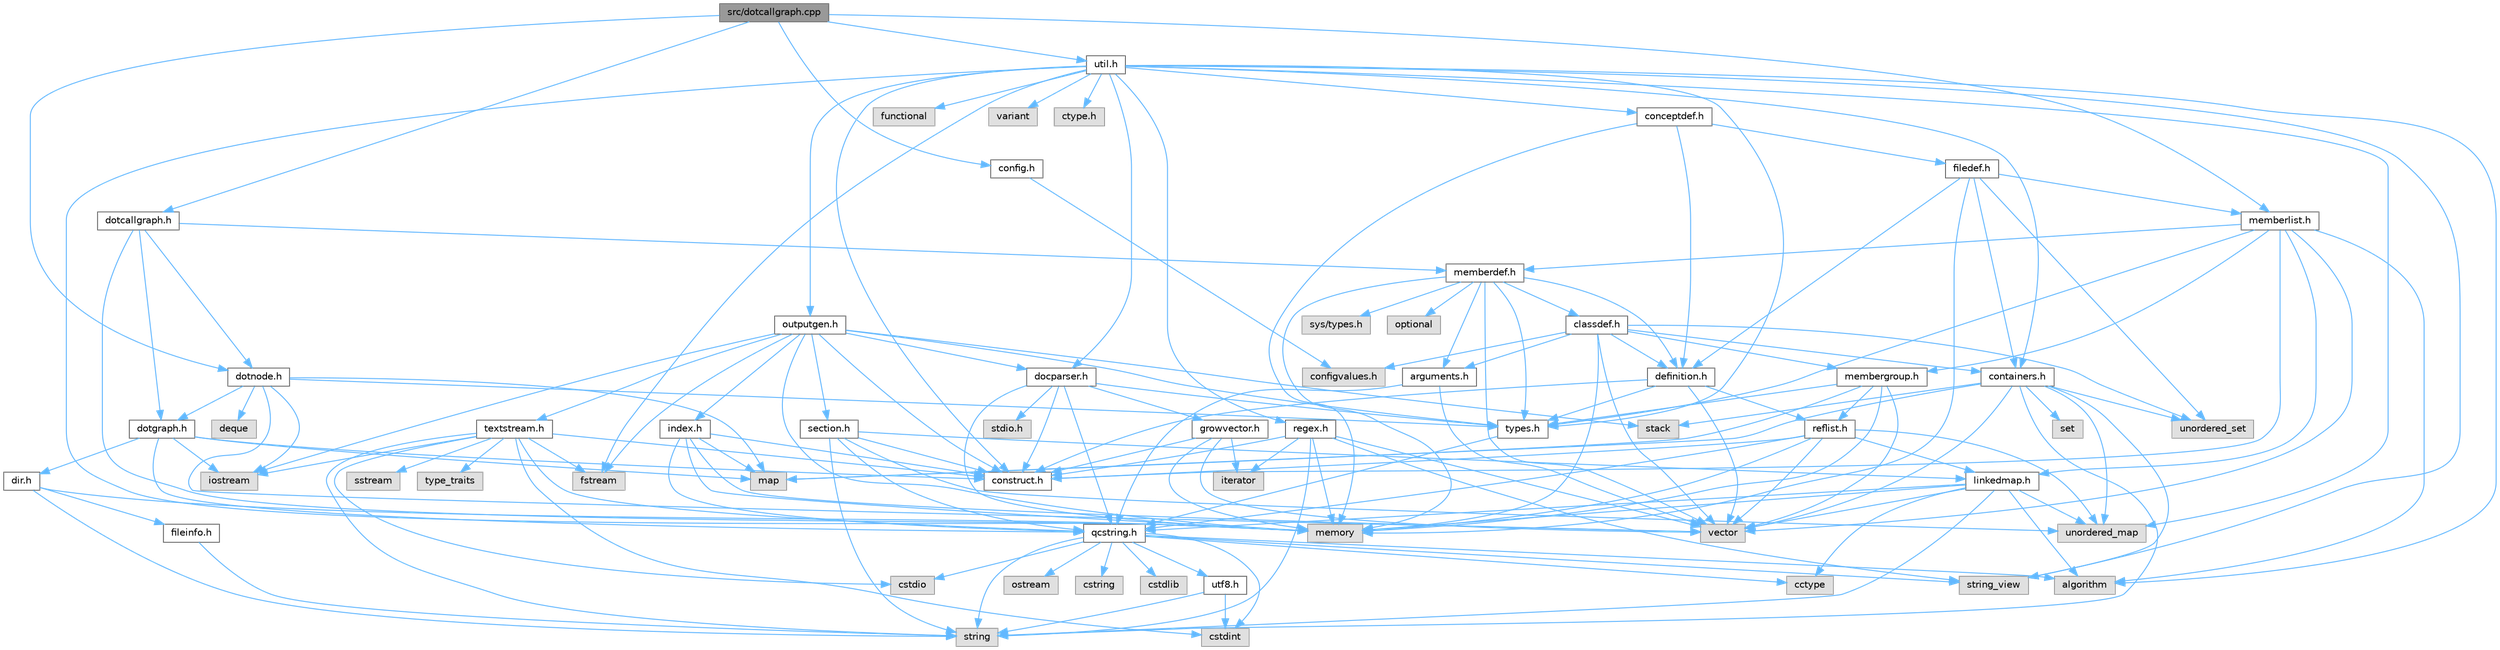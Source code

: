 digraph "src/dotcallgraph.cpp"
{
 // INTERACTIVE_SVG=YES
 // LATEX_PDF_SIZE
  bgcolor="transparent";
  edge [fontname=Helvetica,fontsize=10,labelfontname=Helvetica,labelfontsize=10];
  node [fontname=Helvetica,fontsize=10,shape=box,height=0.2,width=0.4];
  Node1 [id="Node000001",label="src/dotcallgraph.cpp",height=0.2,width=0.4,color="gray40", fillcolor="grey60", style="filled", fontcolor="black",tooltip=" "];
  Node1 -> Node2 [id="edge1_Node000001_Node000002",color="steelblue1",style="solid",tooltip=" "];
  Node2 [id="Node000002",label="dotcallgraph.h",height=0.2,width=0.4,color="grey40", fillcolor="white", style="filled",URL="$dc/dcf/dotcallgraph_8h.html",tooltip=" "];
  Node2 -> Node3 [id="edge2_Node000002_Node000003",color="steelblue1",style="solid",tooltip=" "];
  Node3 [id="Node000003",label="memory",height=0.2,width=0.4,color="grey60", fillcolor="#E0E0E0", style="filled",tooltip=" "];
  Node2 -> Node4 [id="edge3_Node000002_Node000004",color="steelblue1",style="solid",tooltip=" "];
  Node4 [id="Node000004",label="dotnode.h",height=0.2,width=0.4,color="grey40", fillcolor="white", style="filled",URL="$d8/d3b/dotnode_8h.html",tooltip=" "];
  Node4 -> Node5 [id="edge4_Node000004_Node000005",color="steelblue1",style="solid",tooltip=" "];
  Node5 [id="Node000005",label="vector",height=0.2,width=0.4,color="grey60", fillcolor="#E0E0E0", style="filled",tooltip=" "];
  Node4 -> Node6 [id="edge5_Node000004_Node000006",color="steelblue1",style="solid",tooltip=" "];
  Node6 [id="Node000006",label="map",height=0.2,width=0.4,color="grey60", fillcolor="#E0E0E0", style="filled",tooltip=" "];
  Node4 -> Node7 [id="edge6_Node000004_Node000007",color="steelblue1",style="solid",tooltip=" "];
  Node7 [id="Node000007",label="deque",height=0.2,width=0.4,color="grey60", fillcolor="#E0E0E0", style="filled",tooltip=" "];
  Node4 -> Node8 [id="edge7_Node000004_Node000008",color="steelblue1",style="solid",tooltip=" "];
  Node8 [id="Node000008",label="iostream",height=0.2,width=0.4,color="grey60", fillcolor="#E0E0E0", style="filled",tooltip=" "];
  Node4 -> Node9 [id="edge8_Node000004_Node000009",color="steelblue1",style="solid",tooltip=" "];
  Node9 [id="Node000009",label="types.h",height=0.2,width=0.4,color="grey40", fillcolor="white", style="filled",URL="$d9/d49/types_8h.html",tooltip="This file contains a number of basic enums and types."];
  Node9 -> Node10 [id="edge9_Node000009_Node000010",color="steelblue1",style="solid",tooltip=" "];
  Node10 [id="Node000010",label="qcstring.h",height=0.2,width=0.4,color="grey40", fillcolor="white", style="filled",URL="$d7/d5c/qcstring_8h.html",tooltip=" "];
  Node10 -> Node11 [id="edge10_Node000010_Node000011",color="steelblue1",style="solid",tooltip=" "];
  Node11 [id="Node000011",label="string",height=0.2,width=0.4,color="grey60", fillcolor="#E0E0E0", style="filled",tooltip=" "];
  Node10 -> Node12 [id="edge11_Node000010_Node000012",color="steelblue1",style="solid",tooltip=" "];
  Node12 [id="Node000012",label="string_view",height=0.2,width=0.4,color="grey60", fillcolor="#E0E0E0", style="filled",tooltip=" "];
  Node10 -> Node13 [id="edge12_Node000010_Node000013",color="steelblue1",style="solid",tooltip=" "];
  Node13 [id="Node000013",label="algorithm",height=0.2,width=0.4,color="grey60", fillcolor="#E0E0E0", style="filled",tooltip=" "];
  Node10 -> Node14 [id="edge13_Node000010_Node000014",color="steelblue1",style="solid",tooltip=" "];
  Node14 [id="Node000014",label="cctype",height=0.2,width=0.4,color="grey60", fillcolor="#E0E0E0", style="filled",tooltip=" "];
  Node10 -> Node15 [id="edge14_Node000010_Node000015",color="steelblue1",style="solid",tooltip=" "];
  Node15 [id="Node000015",label="cstring",height=0.2,width=0.4,color="grey60", fillcolor="#E0E0E0", style="filled",tooltip=" "];
  Node10 -> Node16 [id="edge15_Node000010_Node000016",color="steelblue1",style="solid",tooltip=" "];
  Node16 [id="Node000016",label="cstdio",height=0.2,width=0.4,color="grey60", fillcolor="#E0E0E0", style="filled",tooltip=" "];
  Node10 -> Node17 [id="edge16_Node000010_Node000017",color="steelblue1",style="solid",tooltip=" "];
  Node17 [id="Node000017",label="cstdlib",height=0.2,width=0.4,color="grey60", fillcolor="#E0E0E0", style="filled",tooltip=" "];
  Node10 -> Node18 [id="edge17_Node000010_Node000018",color="steelblue1",style="solid",tooltip=" "];
  Node18 [id="Node000018",label="cstdint",height=0.2,width=0.4,color="grey60", fillcolor="#E0E0E0", style="filled",tooltip=" "];
  Node10 -> Node19 [id="edge18_Node000010_Node000019",color="steelblue1",style="solid",tooltip=" "];
  Node19 [id="Node000019",label="ostream",height=0.2,width=0.4,color="grey60", fillcolor="#E0E0E0", style="filled",tooltip=" "];
  Node10 -> Node20 [id="edge19_Node000010_Node000020",color="steelblue1",style="solid",tooltip=" "];
  Node20 [id="Node000020",label="utf8.h",height=0.2,width=0.4,color="grey40", fillcolor="white", style="filled",URL="$db/d7c/utf8_8h.html",tooltip="Various UTF8 related helper functions."];
  Node20 -> Node18 [id="edge20_Node000020_Node000018",color="steelblue1",style="solid",tooltip=" "];
  Node20 -> Node11 [id="edge21_Node000020_Node000011",color="steelblue1",style="solid",tooltip=" "];
  Node4 -> Node21 [id="edge22_Node000004_Node000021",color="steelblue1",style="solid",tooltip=" "];
  Node21 [id="Node000021",label="dotgraph.h",height=0.2,width=0.4,color="grey40", fillcolor="white", style="filled",URL="$d0/daa/dotgraph_8h.html",tooltip=" "];
  Node21 -> Node8 [id="edge23_Node000021_Node000008",color="steelblue1",style="solid",tooltip=" "];
  Node21 -> Node6 [id="edge24_Node000021_Node000006",color="steelblue1",style="solid",tooltip=" "];
  Node21 -> Node10 [id="edge25_Node000021_Node000010",color="steelblue1",style="solid",tooltip=" "];
  Node21 -> Node22 [id="edge26_Node000021_Node000022",color="steelblue1",style="solid",tooltip=" "];
  Node22 [id="Node000022",label="dir.h",height=0.2,width=0.4,color="grey40", fillcolor="white", style="filled",URL="$df/d9c/dir_8h.html",tooltip=" "];
  Node22 -> Node11 [id="edge27_Node000022_Node000011",color="steelblue1",style="solid",tooltip=" "];
  Node22 -> Node3 [id="edge28_Node000022_Node000003",color="steelblue1",style="solid",tooltip=" "];
  Node22 -> Node23 [id="edge29_Node000022_Node000023",color="steelblue1",style="solid",tooltip=" "];
  Node23 [id="Node000023",label="fileinfo.h",height=0.2,width=0.4,color="grey40", fillcolor="white", style="filled",URL="$df/d45/fileinfo_8h.html",tooltip=" "];
  Node23 -> Node11 [id="edge30_Node000023_Node000011",color="steelblue1",style="solid",tooltip=" "];
  Node21 -> Node24 [id="edge31_Node000021_Node000024",color="steelblue1",style="solid",tooltip=" "];
  Node24 [id="Node000024",label="construct.h",height=0.2,width=0.4,color="grey40", fillcolor="white", style="filled",URL="$d7/dfc/construct_8h.html",tooltip=" "];
  Node2 -> Node21 [id="edge32_Node000002_Node000021",color="steelblue1",style="solid",tooltip=" "];
  Node2 -> Node25 [id="edge33_Node000002_Node000025",color="steelblue1",style="solid",tooltip=" "];
  Node25 [id="Node000025",label="memberdef.h",height=0.2,width=0.4,color="grey40", fillcolor="white", style="filled",URL="$d4/d46/memberdef_8h.html",tooltip=" "];
  Node25 -> Node5 [id="edge34_Node000025_Node000005",color="steelblue1",style="solid",tooltip=" "];
  Node25 -> Node3 [id="edge35_Node000025_Node000003",color="steelblue1",style="solid",tooltip=" "];
  Node25 -> Node26 [id="edge36_Node000025_Node000026",color="steelblue1",style="solid",tooltip=" "];
  Node26 [id="Node000026",label="optional",height=0.2,width=0.4,color="grey60", fillcolor="#E0E0E0", style="filled",tooltip=" "];
  Node25 -> Node27 [id="edge37_Node000025_Node000027",color="steelblue1",style="solid",tooltip=" "];
  Node27 [id="Node000027",label="sys/types.h",height=0.2,width=0.4,color="grey60", fillcolor="#E0E0E0", style="filled",tooltip=" "];
  Node25 -> Node9 [id="edge38_Node000025_Node000009",color="steelblue1",style="solid",tooltip=" "];
  Node25 -> Node28 [id="edge39_Node000025_Node000028",color="steelblue1",style="solid",tooltip=" "];
  Node28 [id="Node000028",label="definition.h",height=0.2,width=0.4,color="grey40", fillcolor="white", style="filled",URL="$df/da1/definition_8h.html",tooltip=" "];
  Node28 -> Node5 [id="edge40_Node000028_Node000005",color="steelblue1",style="solid",tooltip=" "];
  Node28 -> Node9 [id="edge41_Node000028_Node000009",color="steelblue1",style="solid",tooltip=" "];
  Node28 -> Node29 [id="edge42_Node000028_Node000029",color="steelblue1",style="solid",tooltip=" "];
  Node29 [id="Node000029",label="reflist.h",height=0.2,width=0.4,color="grey40", fillcolor="white", style="filled",URL="$d1/d02/reflist_8h.html",tooltip=" "];
  Node29 -> Node5 [id="edge43_Node000029_Node000005",color="steelblue1",style="solid",tooltip=" "];
  Node29 -> Node30 [id="edge44_Node000029_Node000030",color="steelblue1",style="solid",tooltip=" "];
  Node30 [id="Node000030",label="unordered_map",height=0.2,width=0.4,color="grey60", fillcolor="#E0E0E0", style="filled",tooltip=" "];
  Node29 -> Node3 [id="edge45_Node000029_Node000003",color="steelblue1",style="solid",tooltip=" "];
  Node29 -> Node10 [id="edge46_Node000029_Node000010",color="steelblue1",style="solid",tooltip=" "];
  Node29 -> Node31 [id="edge47_Node000029_Node000031",color="steelblue1",style="solid",tooltip=" "];
  Node31 [id="Node000031",label="linkedmap.h",height=0.2,width=0.4,color="grey40", fillcolor="white", style="filled",URL="$da/de1/linkedmap_8h.html",tooltip=" "];
  Node31 -> Node30 [id="edge48_Node000031_Node000030",color="steelblue1",style="solid",tooltip=" "];
  Node31 -> Node5 [id="edge49_Node000031_Node000005",color="steelblue1",style="solid",tooltip=" "];
  Node31 -> Node3 [id="edge50_Node000031_Node000003",color="steelblue1",style="solid",tooltip=" "];
  Node31 -> Node11 [id="edge51_Node000031_Node000011",color="steelblue1",style="solid",tooltip=" "];
  Node31 -> Node13 [id="edge52_Node000031_Node000013",color="steelblue1",style="solid",tooltip=" "];
  Node31 -> Node14 [id="edge53_Node000031_Node000014",color="steelblue1",style="solid",tooltip=" "];
  Node31 -> Node10 [id="edge54_Node000031_Node000010",color="steelblue1",style="solid",tooltip=" "];
  Node29 -> Node24 [id="edge55_Node000029_Node000024",color="steelblue1",style="solid",tooltip=" "];
  Node28 -> Node24 [id="edge56_Node000028_Node000024",color="steelblue1",style="solid",tooltip=" "];
  Node25 -> Node32 [id="edge57_Node000025_Node000032",color="steelblue1",style="solid",tooltip=" "];
  Node32 [id="Node000032",label="arguments.h",height=0.2,width=0.4,color="grey40", fillcolor="white", style="filled",URL="$df/d9b/arguments_8h.html",tooltip=" "];
  Node32 -> Node5 [id="edge58_Node000032_Node000005",color="steelblue1",style="solid",tooltip=" "];
  Node32 -> Node10 [id="edge59_Node000032_Node000010",color="steelblue1",style="solid",tooltip=" "];
  Node25 -> Node33 [id="edge60_Node000025_Node000033",color="steelblue1",style="solid",tooltip=" "];
  Node33 [id="Node000033",label="classdef.h",height=0.2,width=0.4,color="grey40", fillcolor="white", style="filled",URL="$d1/da6/classdef_8h.html",tooltip=" "];
  Node33 -> Node3 [id="edge61_Node000033_Node000003",color="steelblue1",style="solid",tooltip=" "];
  Node33 -> Node5 [id="edge62_Node000033_Node000005",color="steelblue1",style="solid",tooltip=" "];
  Node33 -> Node34 [id="edge63_Node000033_Node000034",color="steelblue1",style="solid",tooltip=" "];
  Node34 [id="Node000034",label="unordered_set",height=0.2,width=0.4,color="grey60", fillcolor="#E0E0E0", style="filled",tooltip=" "];
  Node33 -> Node35 [id="edge64_Node000033_Node000035",color="steelblue1",style="solid",tooltip=" "];
  Node35 [id="Node000035",label="containers.h",height=0.2,width=0.4,color="grey40", fillcolor="white", style="filled",URL="$d5/d75/containers_8h.html",tooltip=" "];
  Node35 -> Node5 [id="edge65_Node000035_Node000005",color="steelblue1",style="solid",tooltip=" "];
  Node35 -> Node11 [id="edge66_Node000035_Node000011",color="steelblue1",style="solid",tooltip=" "];
  Node35 -> Node12 [id="edge67_Node000035_Node000012",color="steelblue1",style="solid",tooltip=" "];
  Node35 -> Node36 [id="edge68_Node000035_Node000036",color="steelblue1",style="solid",tooltip=" "];
  Node36 [id="Node000036",label="set",height=0.2,width=0.4,color="grey60", fillcolor="#E0E0E0", style="filled",tooltip=" "];
  Node35 -> Node6 [id="edge69_Node000035_Node000006",color="steelblue1",style="solid",tooltip=" "];
  Node35 -> Node34 [id="edge70_Node000035_Node000034",color="steelblue1",style="solid",tooltip=" "];
  Node35 -> Node30 [id="edge71_Node000035_Node000030",color="steelblue1",style="solid",tooltip=" "];
  Node35 -> Node37 [id="edge72_Node000035_Node000037",color="steelblue1",style="solid",tooltip=" "];
  Node37 [id="Node000037",label="stack",height=0.2,width=0.4,color="grey60", fillcolor="#E0E0E0", style="filled",tooltip=" "];
  Node33 -> Node28 [id="edge73_Node000033_Node000028",color="steelblue1",style="solid",tooltip=" "];
  Node33 -> Node32 [id="edge74_Node000033_Node000032",color="steelblue1",style="solid",tooltip=" "];
  Node33 -> Node38 [id="edge75_Node000033_Node000038",color="steelblue1",style="solid",tooltip=" "];
  Node38 [id="Node000038",label="membergroup.h",height=0.2,width=0.4,color="grey40", fillcolor="white", style="filled",URL="$d9/d11/membergroup_8h.html",tooltip=" "];
  Node38 -> Node5 [id="edge76_Node000038_Node000005",color="steelblue1",style="solid",tooltip=" "];
  Node38 -> Node6 [id="edge77_Node000038_Node000006",color="steelblue1",style="solid",tooltip=" "];
  Node38 -> Node3 [id="edge78_Node000038_Node000003",color="steelblue1",style="solid",tooltip=" "];
  Node38 -> Node9 [id="edge79_Node000038_Node000009",color="steelblue1",style="solid",tooltip=" "];
  Node38 -> Node29 [id="edge80_Node000038_Node000029",color="steelblue1",style="solid",tooltip=" "];
  Node33 -> Node39 [id="edge81_Node000033_Node000039",color="steelblue1",style="solid",tooltip=" "];
  Node39 [id="Node000039",label="configvalues.h",height=0.2,width=0.4,color="grey60", fillcolor="#E0E0E0", style="filled",tooltip=" "];
  Node1 -> Node4 [id="edge82_Node000001_Node000004",color="steelblue1",style="solid",tooltip=" "];
  Node1 -> Node40 [id="edge83_Node000001_Node000040",color="steelblue1",style="solid",tooltip=" "];
  Node40 [id="Node000040",label="memberlist.h",height=0.2,width=0.4,color="grey40", fillcolor="white", style="filled",URL="$dd/d78/memberlist_8h.html",tooltip=" "];
  Node40 -> Node5 [id="edge84_Node000040_Node000005",color="steelblue1",style="solid",tooltip=" "];
  Node40 -> Node13 [id="edge85_Node000040_Node000013",color="steelblue1",style="solid",tooltip=" "];
  Node40 -> Node25 [id="edge86_Node000040_Node000025",color="steelblue1",style="solid",tooltip=" "];
  Node40 -> Node31 [id="edge87_Node000040_Node000031",color="steelblue1",style="solid",tooltip=" "];
  Node40 -> Node9 [id="edge88_Node000040_Node000009",color="steelblue1",style="solid",tooltip=" "];
  Node40 -> Node38 [id="edge89_Node000040_Node000038",color="steelblue1",style="solid",tooltip=" "];
  Node40 -> Node24 [id="edge90_Node000040_Node000024",color="steelblue1",style="solid",tooltip=" "];
  Node1 -> Node41 [id="edge91_Node000001_Node000041",color="steelblue1",style="solid",tooltip=" "];
  Node41 [id="Node000041",label="config.h",height=0.2,width=0.4,color="grey40", fillcolor="white", style="filled",URL="$db/d16/config_8h.html",tooltip=" "];
  Node41 -> Node39 [id="edge92_Node000041_Node000039",color="steelblue1",style="solid",tooltip=" "];
  Node1 -> Node42 [id="edge93_Node000001_Node000042",color="steelblue1",style="solid",tooltip=" "];
  Node42 [id="Node000042",label="util.h",height=0.2,width=0.4,color="grey40", fillcolor="white", style="filled",URL="$d8/d3c/util_8h.html",tooltip="A bunch of utility functions."];
  Node42 -> Node3 [id="edge94_Node000042_Node000003",color="steelblue1",style="solid",tooltip=" "];
  Node42 -> Node30 [id="edge95_Node000042_Node000030",color="steelblue1",style="solid",tooltip=" "];
  Node42 -> Node13 [id="edge96_Node000042_Node000013",color="steelblue1",style="solid",tooltip=" "];
  Node42 -> Node43 [id="edge97_Node000042_Node000043",color="steelblue1",style="solid",tooltip=" "];
  Node43 [id="Node000043",label="functional",height=0.2,width=0.4,color="grey60", fillcolor="#E0E0E0", style="filled",tooltip=" "];
  Node42 -> Node44 [id="edge98_Node000042_Node000044",color="steelblue1",style="solid",tooltip=" "];
  Node44 [id="Node000044",label="fstream",height=0.2,width=0.4,color="grey60", fillcolor="#E0E0E0", style="filled",tooltip=" "];
  Node42 -> Node45 [id="edge99_Node000042_Node000045",color="steelblue1",style="solid",tooltip=" "];
  Node45 [id="Node000045",label="variant",height=0.2,width=0.4,color="grey60", fillcolor="#E0E0E0", style="filled",tooltip=" "];
  Node42 -> Node12 [id="edge100_Node000042_Node000012",color="steelblue1",style="solid",tooltip=" "];
  Node42 -> Node46 [id="edge101_Node000042_Node000046",color="steelblue1",style="solid",tooltip=" "];
  Node46 [id="Node000046",label="ctype.h",height=0.2,width=0.4,color="grey60", fillcolor="#E0E0E0", style="filled",tooltip=" "];
  Node42 -> Node9 [id="edge102_Node000042_Node000009",color="steelblue1",style="solid",tooltip=" "];
  Node42 -> Node47 [id="edge103_Node000042_Node000047",color="steelblue1",style="solid",tooltip=" "];
  Node47 [id="Node000047",label="docparser.h",height=0.2,width=0.4,color="grey40", fillcolor="white", style="filled",URL="$de/d9c/docparser_8h.html",tooltip=" "];
  Node47 -> Node48 [id="edge104_Node000047_Node000048",color="steelblue1",style="solid",tooltip=" "];
  Node48 [id="Node000048",label="stdio.h",height=0.2,width=0.4,color="grey60", fillcolor="#E0E0E0", style="filled",tooltip=" "];
  Node47 -> Node3 [id="edge105_Node000047_Node000003",color="steelblue1",style="solid",tooltip=" "];
  Node47 -> Node10 [id="edge106_Node000047_Node000010",color="steelblue1",style="solid",tooltip=" "];
  Node47 -> Node49 [id="edge107_Node000047_Node000049",color="steelblue1",style="solid",tooltip=" "];
  Node49 [id="Node000049",label="growvector.h",height=0.2,width=0.4,color="grey40", fillcolor="white", style="filled",URL="$d7/d50/growvector_8h.html",tooltip=" "];
  Node49 -> Node5 [id="edge108_Node000049_Node000005",color="steelblue1",style="solid",tooltip=" "];
  Node49 -> Node3 [id="edge109_Node000049_Node000003",color="steelblue1",style="solid",tooltip=" "];
  Node49 -> Node50 [id="edge110_Node000049_Node000050",color="steelblue1",style="solid",tooltip=" "];
  Node50 [id="Node000050",label="iterator",height=0.2,width=0.4,color="grey60", fillcolor="#E0E0E0", style="filled",tooltip=" "];
  Node49 -> Node24 [id="edge111_Node000049_Node000024",color="steelblue1",style="solid",tooltip=" "];
  Node47 -> Node24 [id="edge112_Node000047_Node000024",color="steelblue1",style="solid",tooltip=" "];
  Node47 -> Node9 [id="edge113_Node000047_Node000009",color="steelblue1",style="solid",tooltip=" "];
  Node42 -> Node35 [id="edge114_Node000042_Node000035",color="steelblue1",style="solid",tooltip=" "];
  Node42 -> Node51 [id="edge115_Node000042_Node000051",color="steelblue1",style="solid",tooltip=" "];
  Node51 [id="Node000051",label="outputgen.h",height=0.2,width=0.4,color="grey40", fillcolor="white", style="filled",URL="$df/d06/outputgen_8h.html",tooltip=" "];
  Node51 -> Node3 [id="edge116_Node000051_Node000003",color="steelblue1",style="solid",tooltip=" "];
  Node51 -> Node37 [id="edge117_Node000051_Node000037",color="steelblue1",style="solid",tooltip=" "];
  Node51 -> Node8 [id="edge118_Node000051_Node000008",color="steelblue1",style="solid",tooltip=" "];
  Node51 -> Node44 [id="edge119_Node000051_Node000044",color="steelblue1",style="solid",tooltip=" "];
  Node51 -> Node9 [id="edge120_Node000051_Node000009",color="steelblue1",style="solid",tooltip=" "];
  Node51 -> Node52 [id="edge121_Node000051_Node000052",color="steelblue1",style="solid",tooltip=" "];
  Node52 [id="Node000052",label="index.h",height=0.2,width=0.4,color="grey40", fillcolor="white", style="filled",URL="$d1/db5/index_8h.html",tooltip=" "];
  Node52 -> Node3 [id="edge122_Node000052_Node000003",color="steelblue1",style="solid",tooltip=" "];
  Node52 -> Node5 [id="edge123_Node000052_Node000005",color="steelblue1",style="solid",tooltip=" "];
  Node52 -> Node6 [id="edge124_Node000052_Node000006",color="steelblue1",style="solid",tooltip=" "];
  Node52 -> Node10 [id="edge125_Node000052_Node000010",color="steelblue1",style="solid",tooltip=" "];
  Node52 -> Node24 [id="edge126_Node000052_Node000024",color="steelblue1",style="solid",tooltip=" "];
  Node51 -> Node53 [id="edge127_Node000051_Node000053",color="steelblue1",style="solid",tooltip=" "];
  Node53 [id="Node000053",label="section.h",height=0.2,width=0.4,color="grey40", fillcolor="white", style="filled",URL="$d1/d2a/section_8h.html",tooltip=" "];
  Node53 -> Node11 [id="edge128_Node000053_Node000011",color="steelblue1",style="solid",tooltip=" "];
  Node53 -> Node30 [id="edge129_Node000053_Node000030",color="steelblue1",style="solid",tooltip=" "];
  Node53 -> Node10 [id="edge130_Node000053_Node000010",color="steelblue1",style="solid",tooltip=" "];
  Node53 -> Node31 [id="edge131_Node000053_Node000031",color="steelblue1",style="solid",tooltip=" "];
  Node53 -> Node24 [id="edge132_Node000053_Node000024",color="steelblue1",style="solid",tooltip=" "];
  Node51 -> Node54 [id="edge133_Node000051_Node000054",color="steelblue1",style="solid",tooltip=" "];
  Node54 [id="Node000054",label="textstream.h",height=0.2,width=0.4,color="grey40", fillcolor="white", style="filled",URL="$d4/d7d/textstream_8h.html",tooltip=" "];
  Node54 -> Node11 [id="edge134_Node000054_Node000011",color="steelblue1",style="solid",tooltip=" "];
  Node54 -> Node8 [id="edge135_Node000054_Node000008",color="steelblue1",style="solid",tooltip=" "];
  Node54 -> Node55 [id="edge136_Node000054_Node000055",color="steelblue1",style="solid",tooltip=" "];
  Node55 [id="Node000055",label="sstream",height=0.2,width=0.4,color="grey60", fillcolor="#E0E0E0", style="filled",tooltip=" "];
  Node54 -> Node18 [id="edge137_Node000054_Node000018",color="steelblue1",style="solid",tooltip=" "];
  Node54 -> Node16 [id="edge138_Node000054_Node000016",color="steelblue1",style="solid",tooltip=" "];
  Node54 -> Node44 [id="edge139_Node000054_Node000044",color="steelblue1",style="solid",tooltip=" "];
  Node54 -> Node56 [id="edge140_Node000054_Node000056",color="steelblue1",style="solid",tooltip=" "];
  Node56 [id="Node000056",label="type_traits",height=0.2,width=0.4,color="grey60", fillcolor="#E0E0E0", style="filled",tooltip=" "];
  Node54 -> Node10 [id="edge141_Node000054_Node000010",color="steelblue1",style="solid",tooltip=" "];
  Node54 -> Node24 [id="edge142_Node000054_Node000024",color="steelblue1",style="solid",tooltip=" "];
  Node51 -> Node47 [id="edge143_Node000051_Node000047",color="steelblue1",style="solid",tooltip=" "];
  Node51 -> Node24 [id="edge144_Node000051_Node000024",color="steelblue1",style="solid",tooltip=" "];
  Node42 -> Node57 [id="edge145_Node000042_Node000057",color="steelblue1",style="solid",tooltip=" "];
  Node57 [id="Node000057",label="regex.h",height=0.2,width=0.4,color="grey40", fillcolor="white", style="filled",URL="$d1/d21/regex_8h.html",tooltip=" "];
  Node57 -> Node3 [id="edge146_Node000057_Node000003",color="steelblue1",style="solid",tooltip=" "];
  Node57 -> Node11 [id="edge147_Node000057_Node000011",color="steelblue1",style="solid",tooltip=" "];
  Node57 -> Node12 [id="edge148_Node000057_Node000012",color="steelblue1",style="solid",tooltip=" "];
  Node57 -> Node5 [id="edge149_Node000057_Node000005",color="steelblue1",style="solid",tooltip=" "];
  Node57 -> Node50 [id="edge150_Node000057_Node000050",color="steelblue1",style="solid",tooltip=" "];
  Node57 -> Node24 [id="edge151_Node000057_Node000024",color="steelblue1",style="solid",tooltip=" "];
  Node42 -> Node58 [id="edge152_Node000042_Node000058",color="steelblue1",style="solid",tooltip=" "];
  Node58 [id="Node000058",label="conceptdef.h",height=0.2,width=0.4,color="grey40", fillcolor="white", style="filled",URL="$da/df1/conceptdef_8h.html",tooltip=" "];
  Node58 -> Node3 [id="edge153_Node000058_Node000003",color="steelblue1",style="solid",tooltip=" "];
  Node58 -> Node28 [id="edge154_Node000058_Node000028",color="steelblue1",style="solid",tooltip=" "];
  Node58 -> Node59 [id="edge155_Node000058_Node000059",color="steelblue1",style="solid",tooltip=" "];
  Node59 [id="Node000059",label="filedef.h",height=0.2,width=0.4,color="grey40", fillcolor="white", style="filled",URL="$d4/d3a/filedef_8h.html",tooltip=" "];
  Node59 -> Node3 [id="edge156_Node000059_Node000003",color="steelblue1",style="solid",tooltip=" "];
  Node59 -> Node34 [id="edge157_Node000059_Node000034",color="steelblue1",style="solid",tooltip=" "];
  Node59 -> Node28 [id="edge158_Node000059_Node000028",color="steelblue1",style="solid",tooltip=" "];
  Node59 -> Node40 [id="edge159_Node000059_Node000040",color="steelblue1",style="solid",tooltip=" "];
  Node59 -> Node35 [id="edge160_Node000059_Node000035",color="steelblue1",style="solid",tooltip=" "];
  Node42 -> Node24 [id="edge161_Node000042_Node000024",color="steelblue1",style="solid",tooltip=" "];
}
